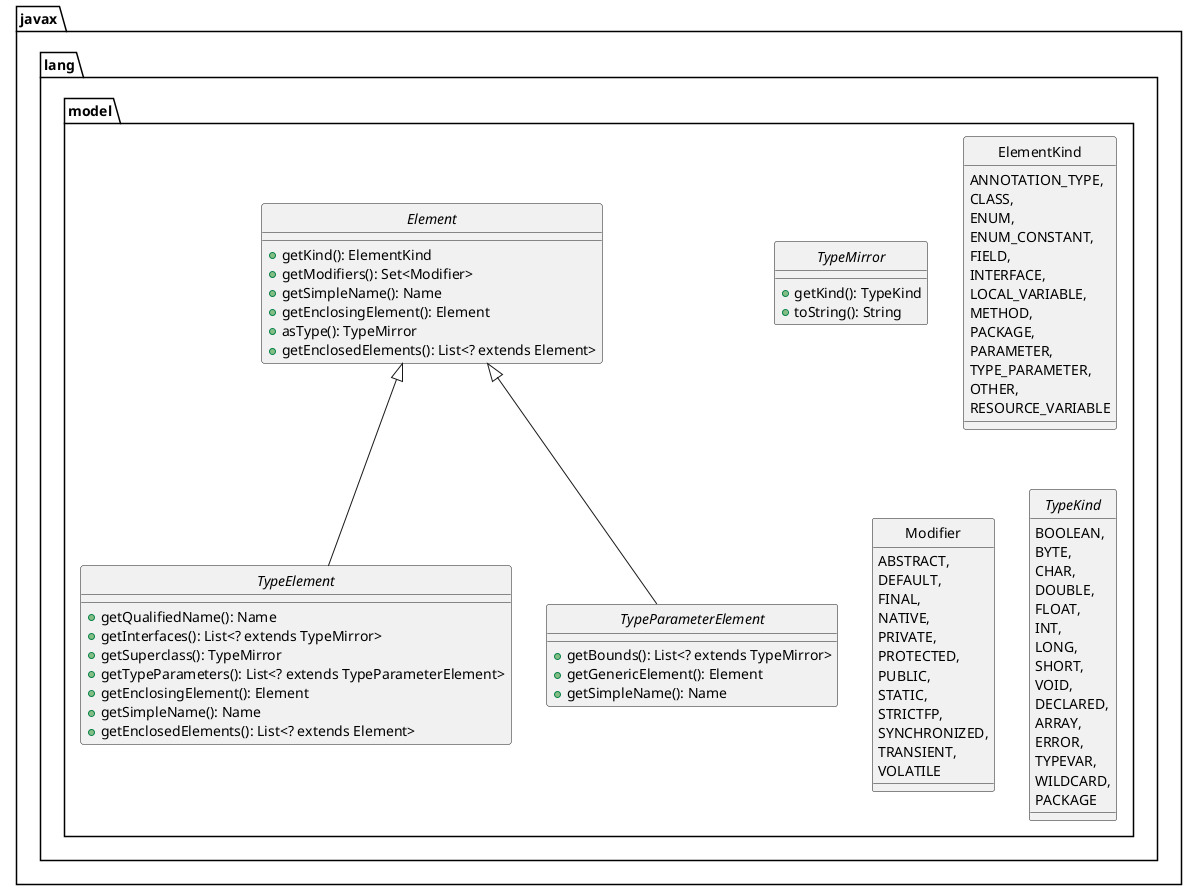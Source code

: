 @startuml
skinparam style strictuml

package javax.lang.model {
    interface Element {
        + getKind(): ElementKind
        + getModifiers(): Set<Modifier>
        + getSimpleName(): Name
        + getEnclosingElement(): Element
        + asType(): TypeMirror
        + getEnclosedElements(): List<? extends Element>

    }
    interface TypeMirror {
        + getKind(): TypeKind
        + toString(): String
    }

    interface TypeElement extends Element {
        + getQualifiedName(): Name
        + getInterfaces(): List<? extends TypeMirror>
        + getSuperclass(): TypeMirror
        + getTypeParameters(): List<? extends TypeParameterElement>
        + getEnclosingElement(): Element
        + getSimpleName(): Name
        + getEnclosedElements(): List<? extends Element>
    }
    interface TypeParameterElement extends Element {
        + getBounds(): List<? extends TypeMirror>
        + getGenericElement(): Element
        + getSimpleName(): Name
    }

    enum ElementKind {
        ANNOTATION_TYPE,
        CLASS,
        ENUM,
        ENUM_CONSTANT,
        FIELD,
        INTERFACE,
        LOCAL_VARIABLE,
        METHOD,
        PACKAGE,
        PARAMETER,
        TYPE_PARAMETER,
        OTHER,
        RESOURCE_VARIABLE
    }
    enum Modifier {
        ABSTRACT,
        DEFAULT,
        FINAL,
        NATIVE,
        PRIVATE,
        PROTECTED,
        PUBLIC,
        STATIC,
        STRICTFP,
        SYNCHRONIZED,
        TRANSIENT,
        VOLATILE
    }
    interface TypeKind {
        BOOLEAN,
        BYTE,
        CHAR,
        DOUBLE,
        FLOAT,
        INT,
        LONG,
        SHORT,
        VOID,
        DECLARED,
        ARRAY,
        ERROR,
        TYPEVAR,
        WILDCARD,
        PACKAGE
    }


@enduml